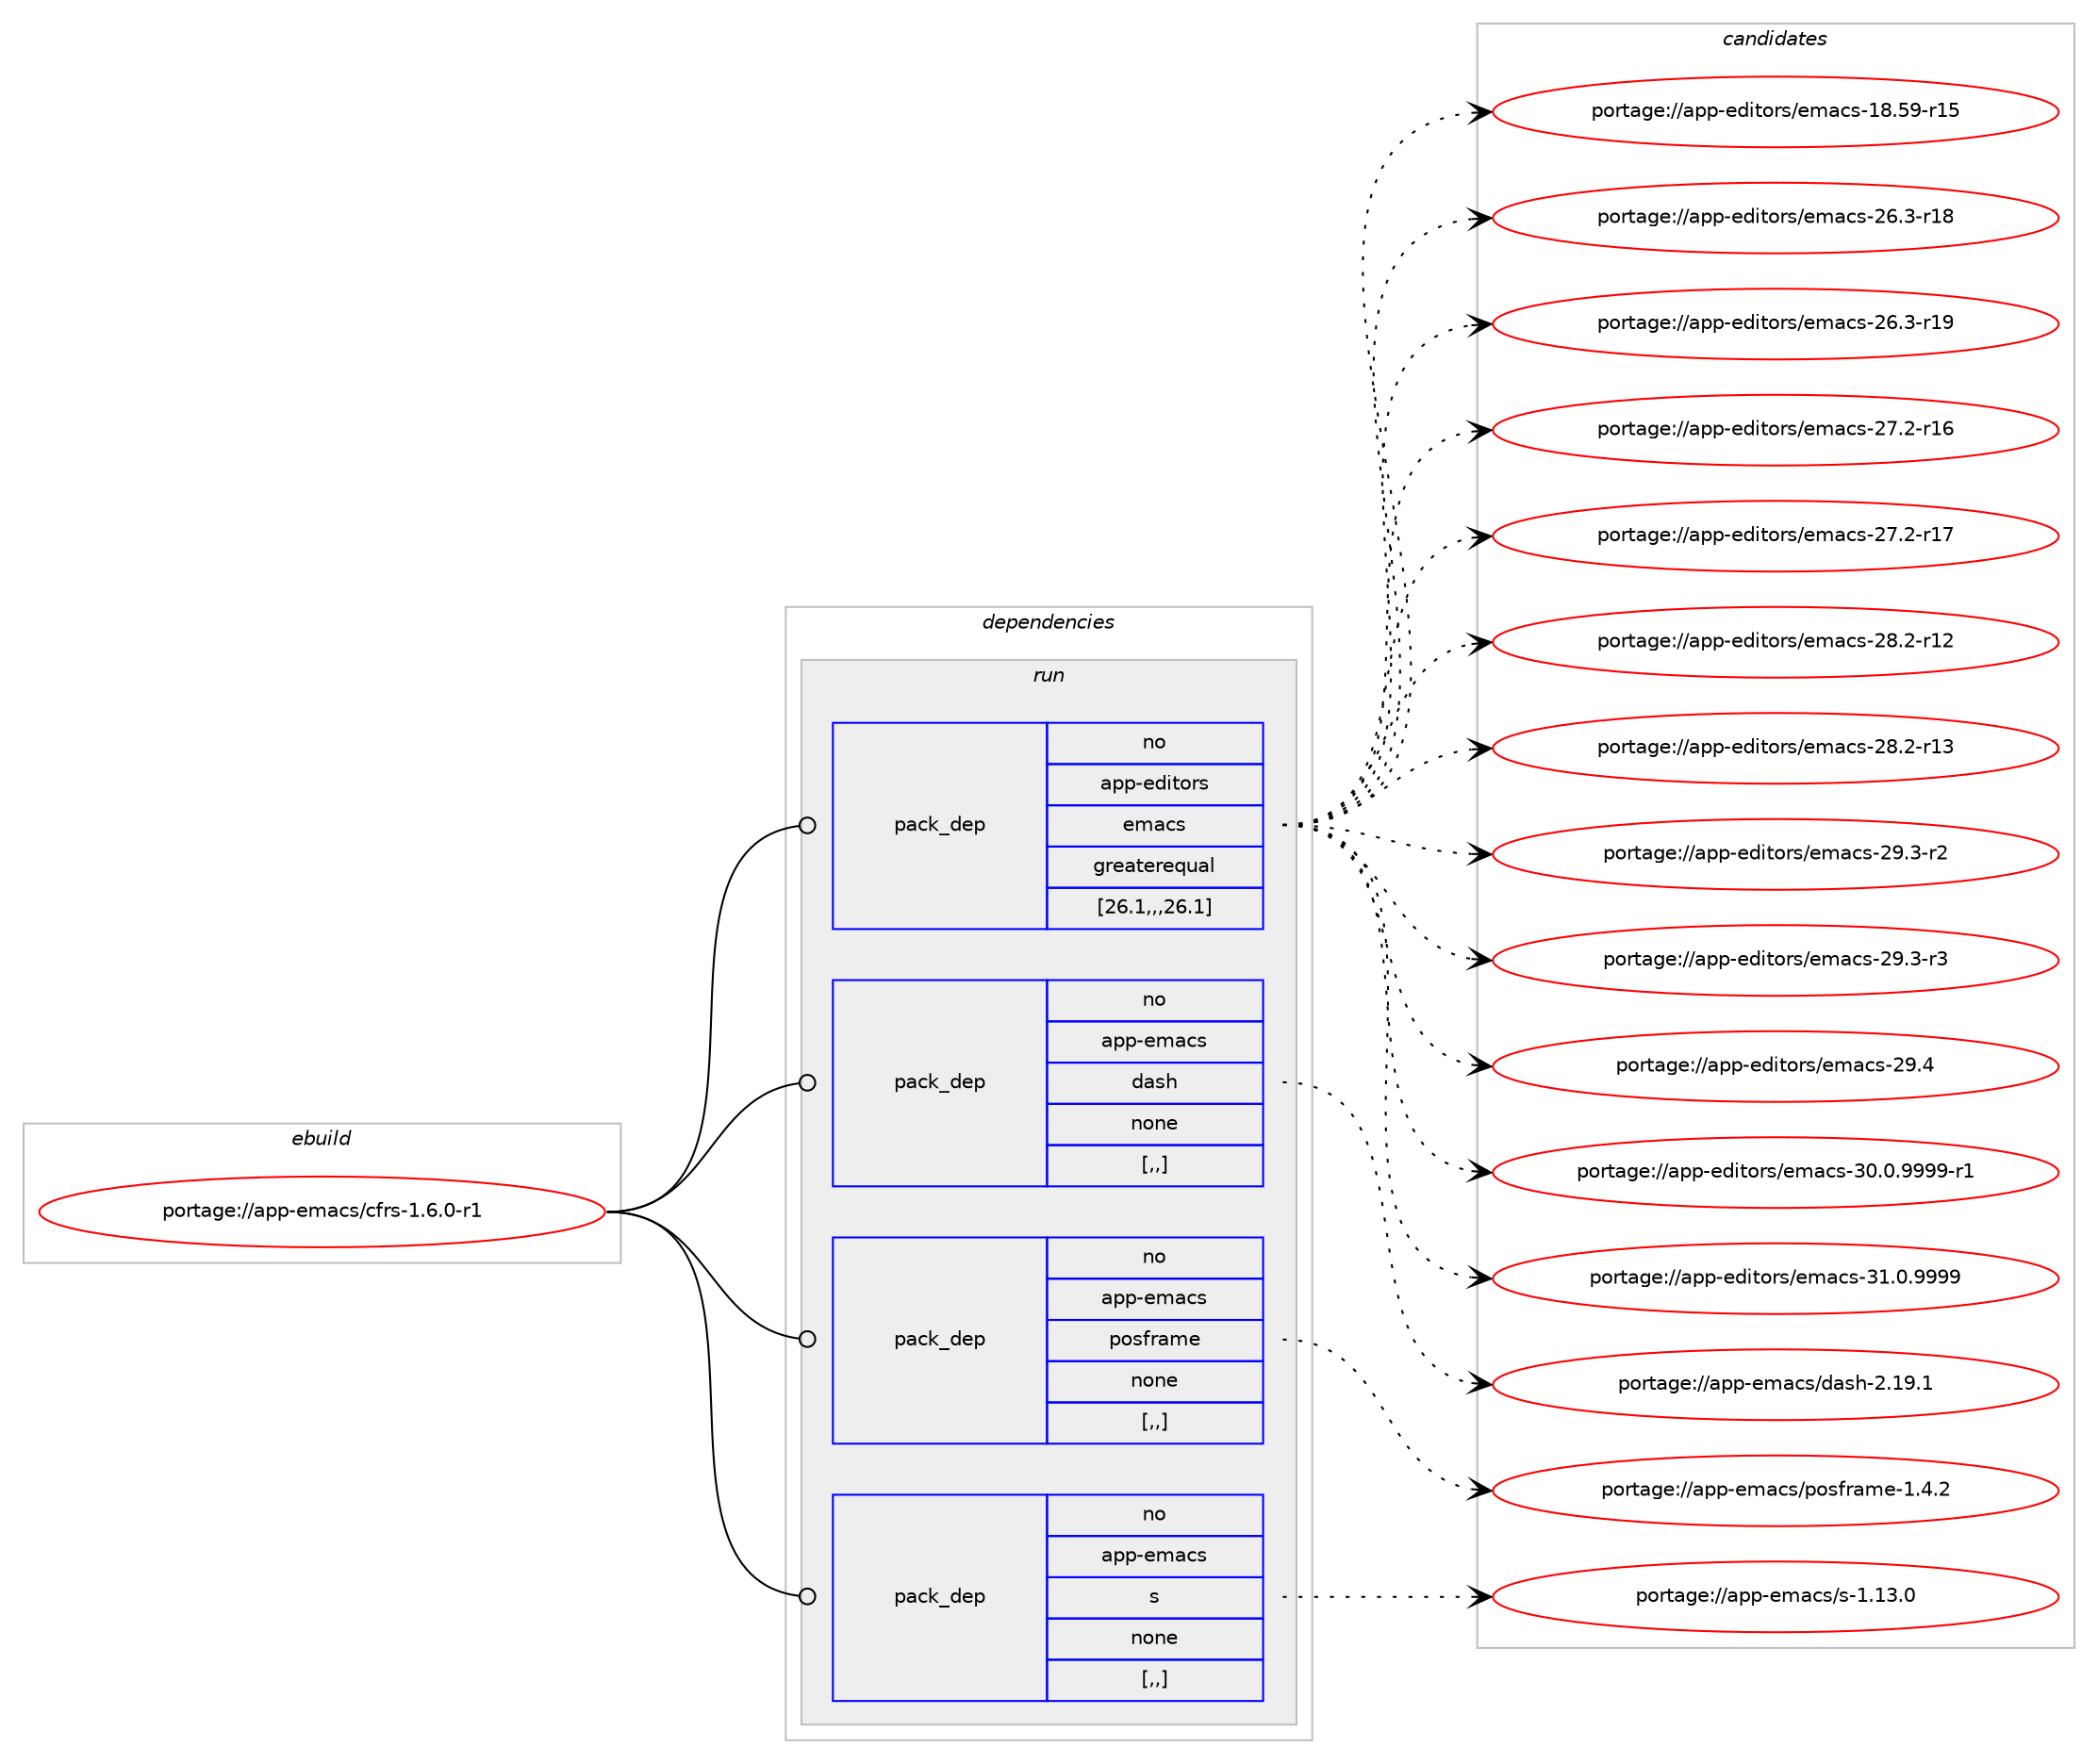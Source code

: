 digraph prolog {

# *************
# Graph options
# *************

newrank=true;
concentrate=true;
compound=true;
graph [rankdir=LR,fontname=Helvetica,fontsize=10,ranksep=1.5];#, ranksep=2.5, nodesep=0.2];
edge  [arrowhead=vee];
node  [fontname=Helvetica,fontsize=10];

# **********
# The ebuild
# **********

subgraph cluster_leftcol {
color=gray;
rank=same;
label=<<i>ebuild</i>>;
id [label="portage://app-emacs/cfrs-1.6.0-r1", color=red, width=4, href="../app-emacs/cfrs-1.6.0-r1.svg"];
}

# ****************
# The dependencies
# ****************

subgraph cluster_midcol {
color=gray;
label=<<i>dependencies</i>>;
subgraph cluster_compile {
fillcolor="#eeeeee";
style=filled;
label=<<i>compile</i>>;
}
subgraph cluster_compileandrun {
fillcolor="#eeeeee";
style=filled;
label=<<i>compile and run</i>>;
}
subgraph cluster_run {
fillcolor="#eeeeee";
style=filled;
label=<<i>run</i>>;
subgraph pack15584 {
dependency21745 [label=<<TABLE BORDER="0" CELLBORDER="1" CELLSPACING="0" CELLPADDING="4" WIDTH="220"><TR><TD ROWSPAN="6" CELLPADDING="30">pack_dep</TD></TR><TR><TD WIDTH="110">no</TD></TR><TR><TD>app-editors</TD></TR><TR><TD>emacs</TD></TR><TR><TD>greaterequal</TD></TR><TR><TD>[26.1,,,26.1]</TD></TR></TABLE>>, shape=none, color=blue];
}
id:e -> dependency21745:w [weight=20,style="solid",arrowhead="odot"];
subgraph pack15585 {
dependency21746 [label=<<TABLE BORDER="0" CELLBORDER="1" CELLSPACING="0" CELLPADDING="4" WIDTH="220"><TR><TD ROWSPAN="6" CELLPADDING="30">pack_dep</TD></TR><TR><TD WIDTH="110">no</TD></TR><TR><TD>app-emacs</TD></TR><TR><TD>dash</TD></TR><TR><TD>none</TD></TR><TR><TD>[,,]</TD></TR></TABLE>>, shape=none, color=blue];
}
id:e -> dependency21746:w [weight=20,style="solid",arrowhead="odot"];
subgraph pack15586 {
dependency21747 [label=<<TABLE BORDER="0" CELLBORDER="1" CELLSPACING="0" CELLPADDING="4" WIDTH="220"><TR><TD ROWSPAN="6" CELLPADDING="30">pack_dep</TD></TR><TR><TD WIDTH="110">no</TD></TR><TR><TD>app-emacs</TD></TR><TR><TD>posframe</TD></TR><TR><TD>none</TD></TR><TR><TD>[,,]</TD></TR></TABLE>>, shape=none, color=blue];
}
id:e -> dependency21747:w [weight=20,style="solid",arrowhead="odot"];
subgraph pack15587 {
dependency21748 [label=<<TABLE BORDER="0" CELLBORDER="1" CELLSPACING="0" CELLPADDING="4" WIDTH="220"><TR><TD ROWSPAN="6" CELLPADDING="30">pack_dep</TD></TR><TR><TD WIDTH="110">no</TD></TR><TR><TD>app-emacs</TD></TR><TR><TD>s</TD></TR><TR><TD>none</TD></TR><TR><TD>[,,]</TD></TR></TABLE>>, shape=none, color=blue];
}
id:e -> dependency21748:w [weight=20,style="solid",arrowhead="odot"];
}
}

# **************
# The candidates
# **************

subgraph cluster_choices {
rank=same;
color=gray;
label=<<i>candidates</i>>;

subgraph choice15584 {
color=black;
nodesep=1;
choice9711211245101100105116111114115471011099799115454956465357451144953 [label="portage://app-editors/emacs-18.59-r15", color=red, width=4,href="../app-editors/emacs-18.59-r15.svg"];
choice97112112451011001051161111141154710110997991154550544651451144956 [label="portage://app-editors/emacs-26.3-r18", color=red, width=4,href="../app-editors/emacs-26.3-r18.svg"];
choice97112112451011001051161111141154710110997991154550544651451144957 [label="portage://app-editors/emacs-26.3-r19", color=red, width=4,href="../app-editors/emacs-26.3-r19.svg"];
choice97112112451011001051161111141154710110997991154550554650451144954 [label="portage://app-editors/emacs-27.2-r16", color=red, width=4,href="../app-editors/emacs-27.2-r16.svg"];
choice97112112451011001051161111141154710110997991154550554650451144955 [label="portage://app-editors/emacs-27.2-r17", color=red, width=4,href="../app-editors/emacs-27.2-r17.svg"];
choice97112112451011001051161111141154710110997991154550564650451144950 [label="portage://app-editors/emacs-28.2-r12", color=red, width=4,href="../app-editors/emacs-28.2-r12.svg"];
choice97112112451011001051161111141154710110997991154550564650451144951 [label="portage://app-editors/emacs-28.2-r13", color=red, width=4,href="../app-editors/emacs-28.2-r13.svg"];
choice971121124510110010511611111411547101109979911545505746514511450 [label="portage://app-editors/emacs-29.3-r2", color=red, width=4,href="../app-editors/emacs-29.3-r2.svg"];
choice971121124510110010511611111411547101109979911545505746514511451 [label="portage://app-editors/emacs-29.3-r3", color=red, width=4,href="../app-editors/emacs-29.3-r3.svg"];
choice97112112451011001051161111141154710110997991154550574652 [label="portage://app-editors/emacs-29.4", color=red, width=4,href="../app-editors/emacs-29.4.svg"];
choice9711211245101100105116111114115471011099799115455148464846575757574511449 [label="portage://app-editors/emacs-30.0.9999-r1", color=red, width=4,href="../app-editors/emacs-30.0.9999-r1.svg"];
choice971121124510110010511611111411547101109979911545514946484657575757 [label="portage://app-editors/emacs-31.0.9999", color=red, width=4,href="../app-editors/emacs-31.0.9999.svg"];
dependency21745:e -> choice9711211245101100105116111114115471011099799115454956465357451144953:w [style=dotted,weight="100"];
dependency21745:e -> choice97112112451011001051161111141154710110997991154550544651451144956:w [style=dotted,weight="100"];
dependency21745:e -> choice97112112451011001051161111141154710110997991154550544651451144957:w [style=dotted,weight="100"];
dependency21745:e -> choice97112112451011001051161111141154710110997991154550554650451144954:w [style=dotted,weight="100"];
dependency21745:e -> choice97112112451011001051161111141154710110997991154550554650451144955:w [style=dotted,weight="100"];
dependency21745:e -> choice97112112451011001051161111141154710110997991154550564650451144950:w [style=dotted,weight="100"];
dependency21745:e -> choice97112112451011001051161111141154710110997991154550564650451144951:w [style=dotted,weight="100"];
dependency21745:e -> choice971121124510110010511611111411547101109979911545505746514511450:w [style=dotted,weight="100"];
dependency21745:e -> choice971121124510110010511611111411547101109979911545505746514511451:w [style=dotted,weight="100"];
dependency21745:e -> choice97112112451011001051161111141154710110997991154550574652:w [style=dotted,weight="100"];
dependency21745:e -> choice9711211245101100105116111114115471011099799115455148464846575757574511449:w [style=dotted,weight="100"];
dependency21745:e -> choice971121124510110010511611111411547101109979911545514946484657575757:w [style=dotted,weight="100"];
}
subgraph choice15585 {
color=black;
nodesep=1;
choice97112112451011099799115471009711510445504649574649 [label="portage://app-emacs/dash-2.19.1", color=red, width=4,href="../app-emacs/dash-2.19.1.svg"];
dependency21746:e -> choice97112112451011099799115471009711510445504649574649:w [style=dotted,weight="100"];
}
subgraph choice15586 {
color=black;
nodesep=1;
choice971121124510110997991154711211111510211497109101454946524650 [label="portage://app-emacs/posframe-1.4.2", color=red, width=4,href="../app-emacs/posframe-1.4.2.svg"];
dependency21747:e -> choice971121124510110997991154711211111510211497109101454946524650:w [style=dotted,weight="100"];
}
subgraph choice15587 {
color=black;
nodesep=1;
choice971121124510110997991154711545494649514648 [label="portage://app-emacs/s-1.13.0", color=red, width=4,href="../app-emacs/s-1.13.0.svg"];
dependency21748:e -> choice971121124510110997991154711545494649514648:w [style=dotted,weight="100"];
}
}

}
